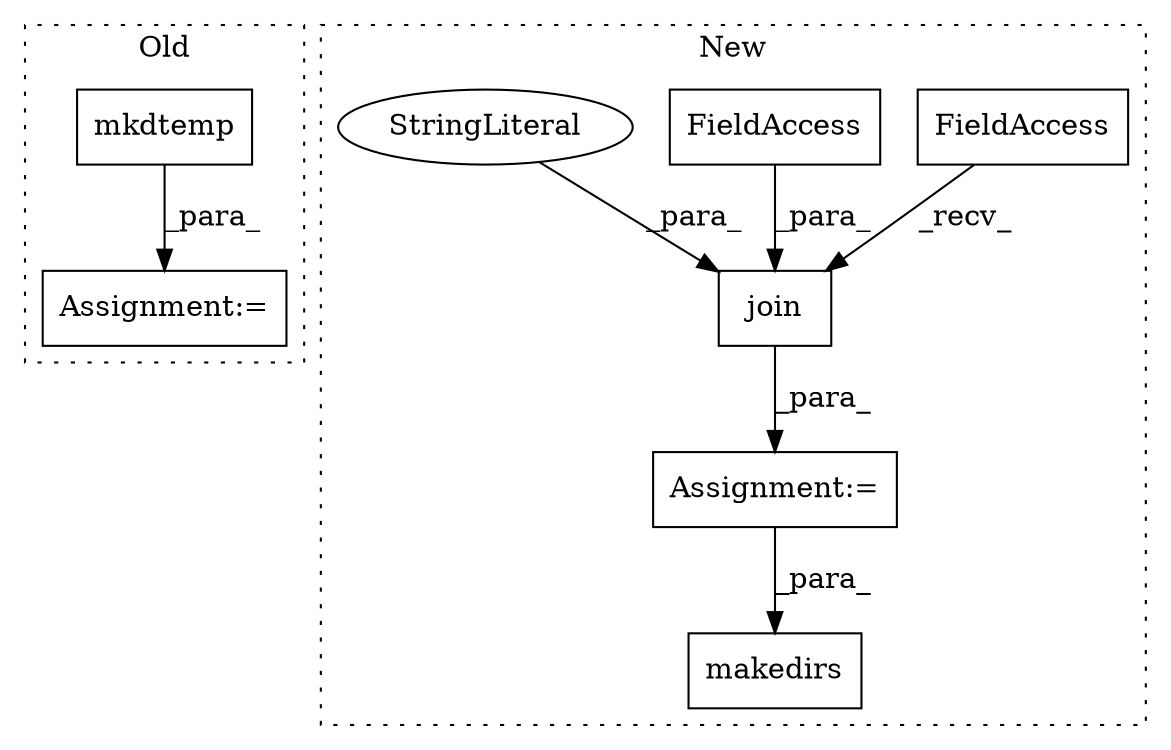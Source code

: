 digraph G {
subgraph cluster0 {
1 [label="mkdtemp" a="32" s="3559" l="9" shape="box"];
4 [label="Assignment:=" a="7" s="3549" l="1" shape="box"];
label = "Old";
style="dotted";
}
subgraph cluster1 {
2 [label="makedirs" a="32" s="3645,3669" l="9,1" shape="box"];
3 [label="Assignment:=" a="7" s="3558" l="1" shape="box"];
5 [label="join" a="32" s="3567,3635" l="5,1" shape="box"];
6 [label="FieldAccess" a="22" s="3559" l="7" shape="box"];
7 [label="FieldAccess" a="22" s="3572" l="16" shape="box"];
8 [label="StringLiteral" a="45" s="3589" l="5" shape="ellipse"];
label = "New";
style="dotted";
}
1 -> 4 [label="_para_"];
3 -> 2 [label="_para_"];
5 -> 3 [label="_para_"];
6 -> 5 [label="_recv_"];
7 -> 5 [label="_para_"];
8 -> 5 [label="_para_"];
}